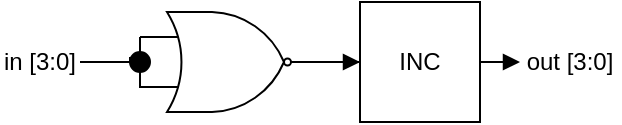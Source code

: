 <mxfile version="13.7.8" type="device"><diagram id="TDyO4JRKBkiGRJHQWbw-" name="Page-1"><mxGraphModel dx="450" dy="269" grid="1" gridSize="10" guides="1" tooltips="1" connect="1" arrows="1" fold="1" page="1" pageScale="1" pageWidth="827" pageHeight="1169" math="0" shadow="0"><root><mxCell id="0"/><mxCell id="1" parent="0"/><mxCell id="Cz8EntmwJv82M3TIO8LP-9" style="edgeStyle=orthogonalEdgeStyle;rounded=0;orthogonalLoop=1;jettySize=auto;html=1;endArrow=block;endFill=1;" edge="1" parent="1" source="Cz8EntmwJv82M3TIO8LP-1"><mxGeometry relative="1" as="geometry"><mxPoint x="420" y="280" as="targetPoint"/></mxGeometry></mxCell><mxCell id="Cz8EntmwJv82M3TIO8LP-1" value="INC" style="rounded=0;whiteSpace=wrap;html=1;" vertex="1" parent="1"><mxGeometry x="340" y="250" width="60" height="60" as="geometry"/></mxCell><mxCell id="Cz8EntmwJv82M3TIO8LP-3" value="" style="edgeStyle=orthogonalEdgeStyle;rounded=0;orthogonalLoop=1;jettySize=auto;html=1;endArrow=block;endFill=1;" edge="1" parent="1" source="Cz8EntmwJv82M3TIO8LP-2" target="Cz8EntmwJv82M3TIO8LP-1"><mxGeometry relative="1" as="geometry"/></mxCell><mxCell id="Cz8EntmwJv82M3TIO8LP-5" style="edgeStyle=orthogonalEdgeStyle;rounded=0;orthogonalLoop=1;jettySize=auto;html=1;exitX=1;exitY=0.5;exitDx=0;exitDy=0;entryX=0;entryY=0.25;entryDx=0;entryDy=0;entryPerimeter=0;endArrow=none;endFill=0;" edge="1" parent="1" source="Cz8EntmwJv82M3TIO8LP-7" target="Cz8EntmwJv82M3TIO8LP-2"><mxGeometry relative="1" as="geometry"/></mxCell><mxCell id="Cz8EntmwJv82M3TIO8LP-6" style="edgeStyle=orthogonalEdgeStyle;rounded=0;orthogonalLoop=1;jettySize=auto;html=1;exitX=1;exitY=0.5;exitDx=0;exitDy=0;endArrow=none;endFill=0;" edge="1" parent="1" source="Cz8EntmwJv82M3TIO8LP-4"><mxGeometry relative="1" as="geometry"><mxPoint x="230" y="293" as="targetPoint"/></mxGeometry></mxCell><mxCell id="Cz8EntmwJv82M3TIO8LP-2" value="" style="verticalLabelPosition=bottom;shadow=0;dashed=0;align=center;html=1;verticalAlign=top;shape=mxgraph.electrical.logic_gates.logic_gate;operation=or;negating=1;" vertex="1" parent="1"><mxGeometry x="230" y="255" width="90" height="50" as="geometry"/></mxCell><mxCell id="Cz8EntmwJv82M3TIO8LP-4" value="in [3:0]" style="text;html=1;strokeColor=none;fillColor=none;align=center;verticalAlign=middle;whiteSpace=wrap;rounded=0;" vertex="1" parent="1"><mxGeometry x="160" y="270" width="40" height="20" as="geometry"/></mxCell><mxCell id="Cz8EntmwJv82M3TIO8LP-7" value="" style="ellipse;whiteSpace=wrap;html=1;aspect=fixed;fillColor=#000000;" vertex="1" parent="1"><mxGeometry x="225" y="275" width="10" height="10" as="geometry"/></mxCell><mxCell id="Cz8EntmwJv82M3TIO8LP-8" style="edgeStyle=orthogonalEdgeStyle;rounded=0;orthogonalLoop=1;jettySize=auto;html=1;exitX=1;exitY=0.5;exitDx=0;exitDy=0;entryX=0;entryY=0.25;entryDx=0;entryDy=0;entryPerimeter=0;endArrow=none;endFill=0;" edge="1" parent="1" source="Cz8EntmwJv82M3TIO8LP-4" target="Cz8EntmwJv82M3TIO8LP-7"><mxGeometry relative="1" as="geometry"><mxPoint x="200" y="280" as="sourcePoint"/><mxPoint x="230" y="267.5" as="targetPoint"/></mxGeometry></mxCell><mxCell id="Cz8EntmwJv82M3TIO8LP-10" value="out [3:0]" style="text;html=1;strokeColor=none;fillColor=none;align=center;verticalAlign=middle;whiteSpace=wrap;rounded=0;" vertex="1" parent="1"><mxGeometry x="420" y="270" width="50" height="20" as="geometry"/></mxCell></root></mxGraphModel></diagram></mxfile>